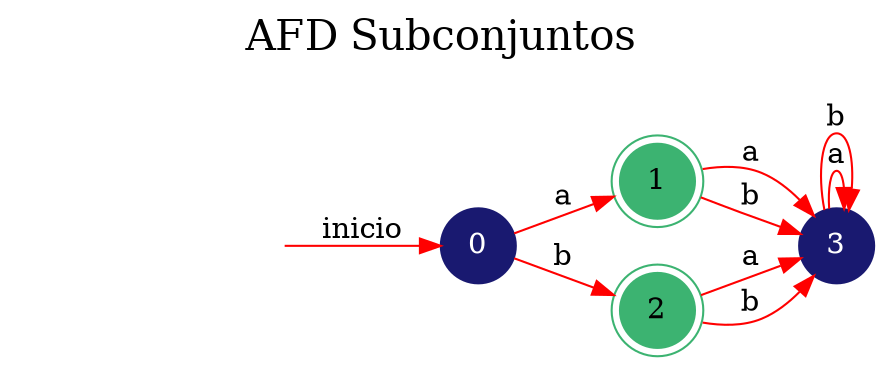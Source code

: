 digraph automata_finito {
	rankdir=LR;
	graph [label="AFD Subconjuntos", labelloc=t, fontsize=20]; 
	node [shape=doublecircle, style = filled,color = mediumseagreen]; 1 2;
	node [shape=circle];
	node [color=midnightblue,fontcolor=white];
	edge [color=red];
	secret_node [style=invis];
	secret_node -> 0 [label="inicio"];
	0 -> 1 [label="a"];
	0 -> 2 [label="b"];
	1 -> 3 [label="a"];
	1 -> 3 [label="b"];
	2 -> 3 [label="a"];
	2 -> 3 [label="b"];
	3 -> 3 [label="a"];
	3 -> 3 [label="b"];
}